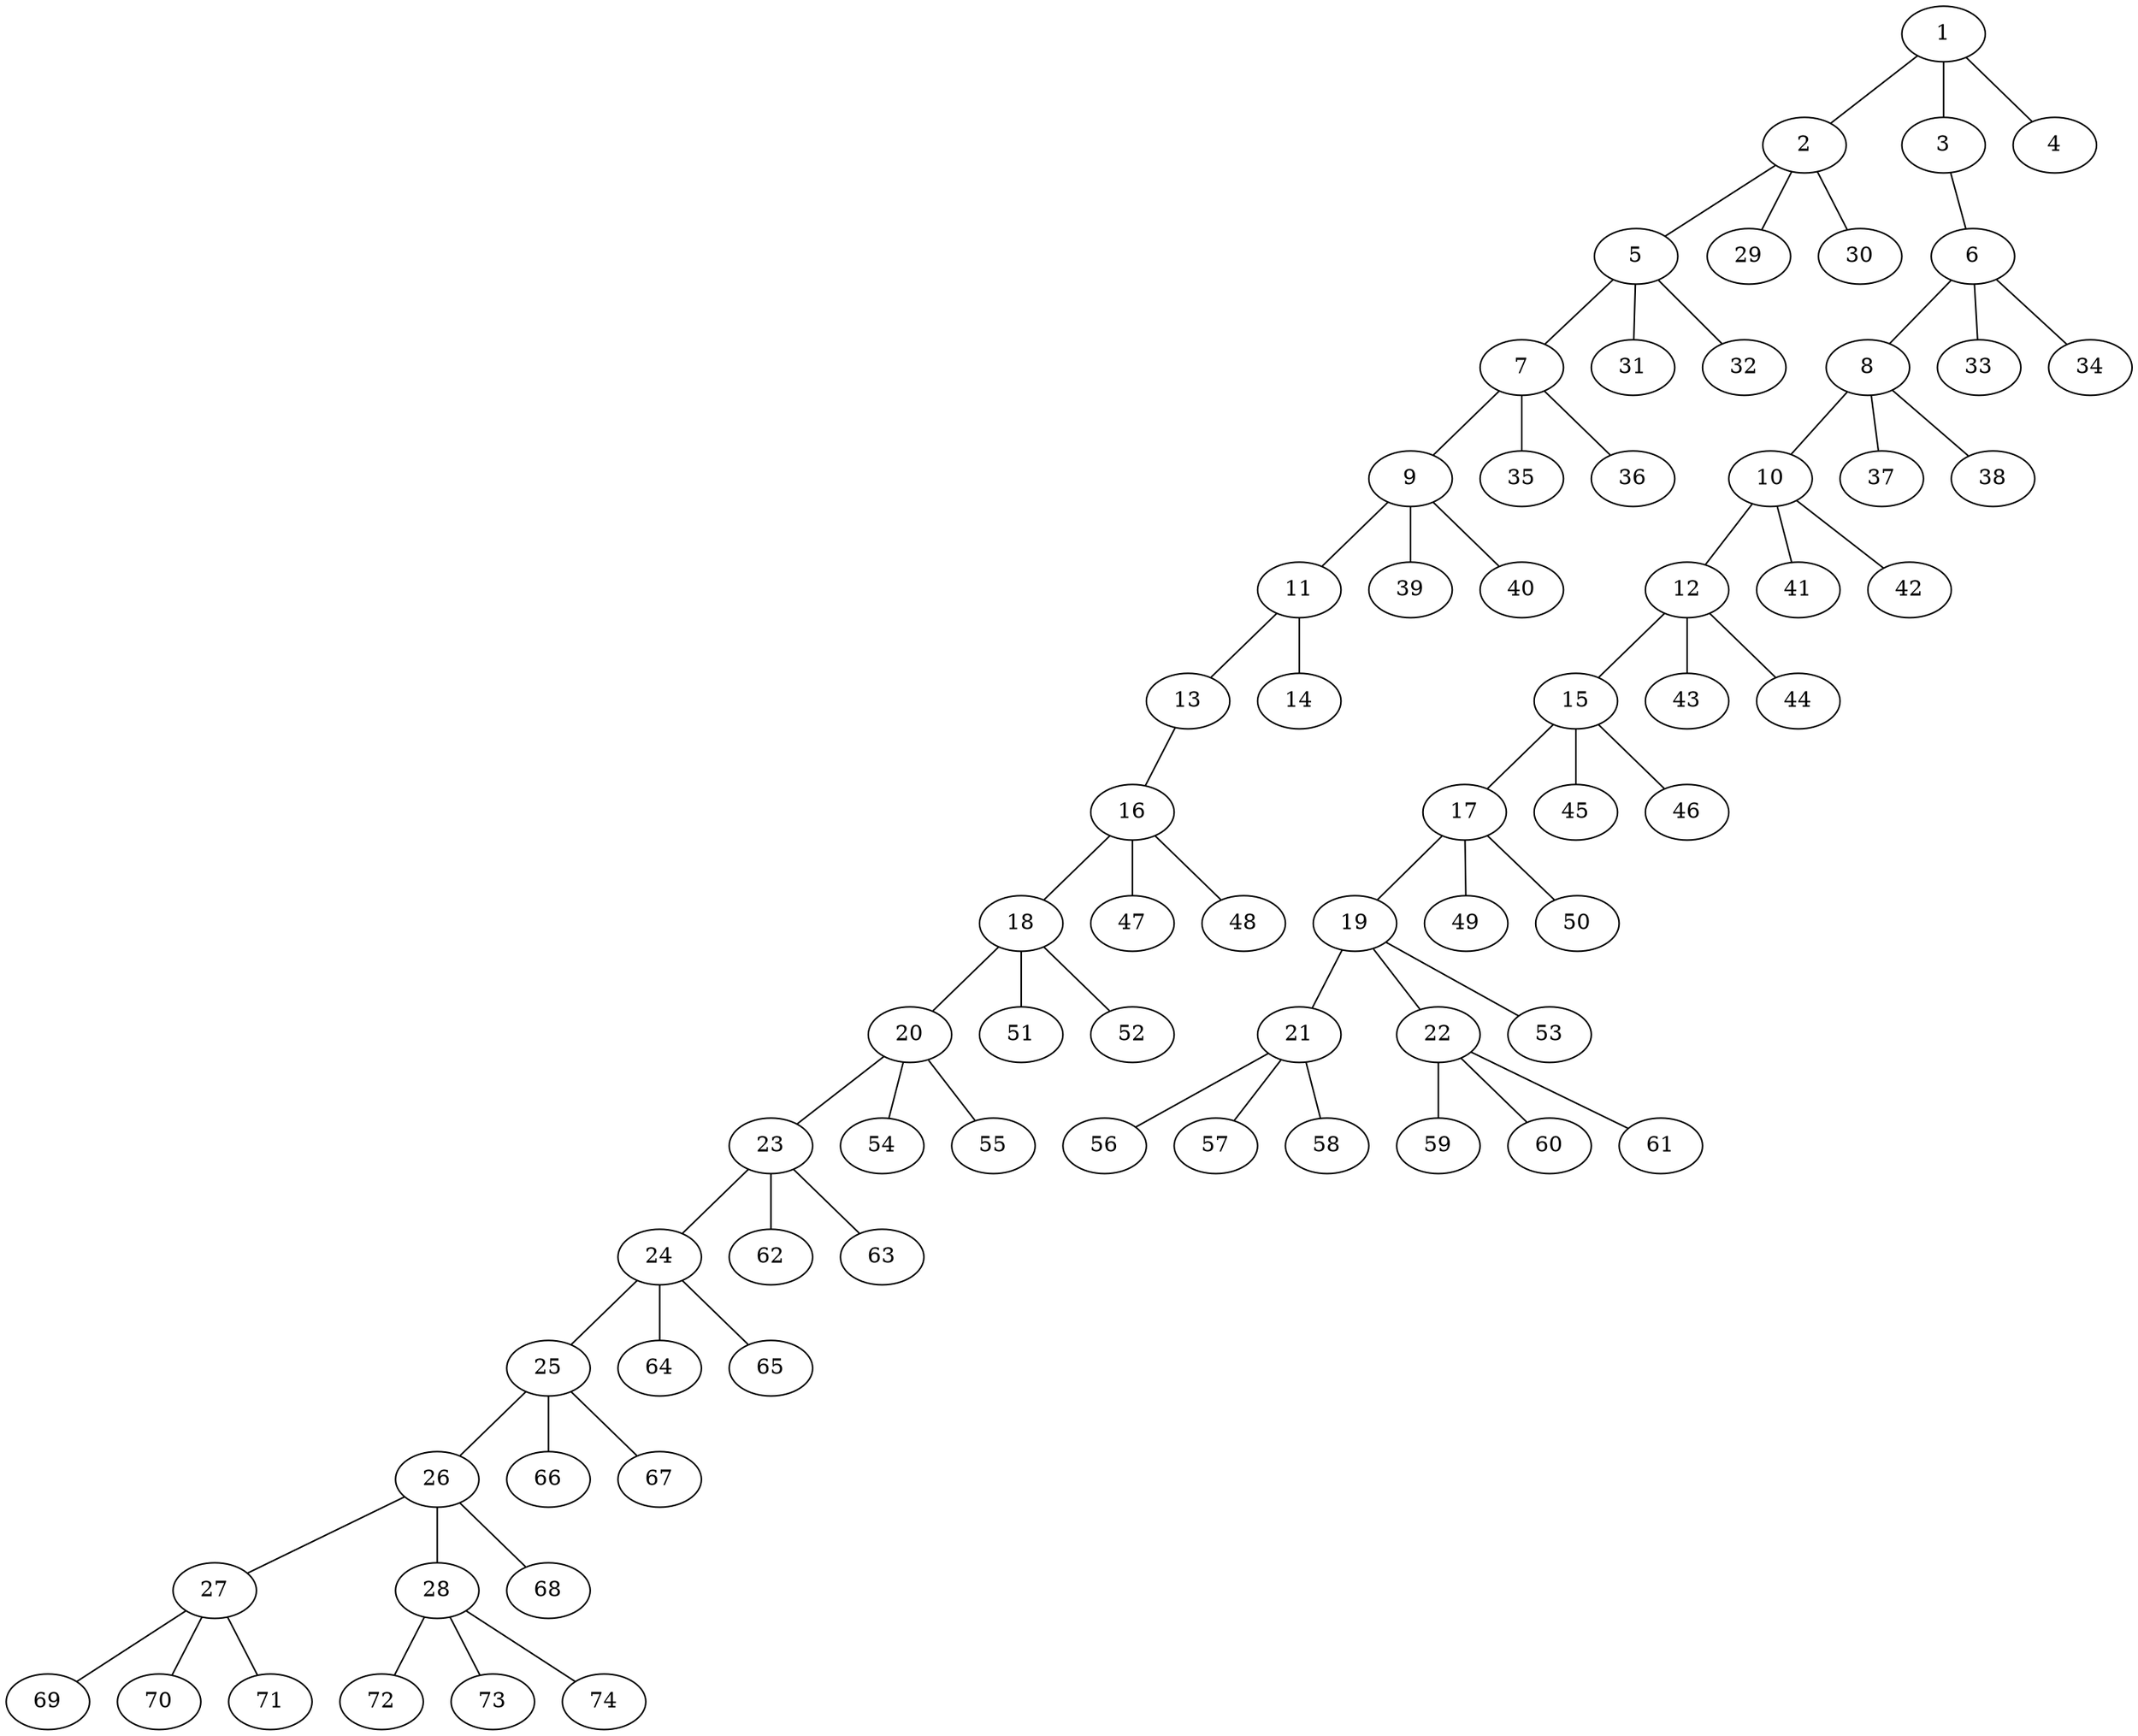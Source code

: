 graph molecule_2324 {
	1	 [chem=C];
	2	 [chem=C];
	1 -- 2	 [valence=1];
	3	 [chem=O];
	1 -- 3	 [valence=1];
	4	 [chem=O];
	1 -- 4	 [valence=2];
	5	 [chem=C];
	2 -- 5	 [valence=1];
	29	 [chem=H];
	2 -- 29	 [valence=1];
	30	 [chem=H];
	2 -- 30	 [valence=1];
	6	 [chem=C];
	3 -- 6	 [valence=1];
	7	 [chem=C];
	5 -- 7	 [valence=1];
	31	 [chem=H];
	5 -- 31	 [valence=1];
	32	 [chem=H];
	5 -- 32	 [valence=1];
	8	 [chem=C];
	6 -- 8	 [valence=1];
	33	 [chem=H];
	6 -- 33	 [valence=1];
	34	 [chem=H];
	6 -- 34	 [valence=1];
	9	 [chem=C];
	7 -- 9	 [valence=1];
	35	 [chem=H];
	7 -- 35	 [valence=1];
	36	 [chem=H];
	7 -- 36	 [valence=1];
	10	 [chem=C];
	8 -- 10	 [valence=1];
	37	 [chem=H];
	8 -- 37	 [valence=1];
	38	 [chem=H];
	8 -- 38	 [valence=1];
	11	 [chem=C];
	9 -- 11	 [valence=1];
	39	 [chem=H];
	9 -- 39	 [valence=1];
	40	 [chem=H];
	9 -- 40	 [valence=1];
	12	 [chem=C];
	10 -- 12	 [valence=1];
	41	 [chem=H];
	10 -- 41	 [valence=1];
	42	 [chem=H];
	10 -- 42	 [valence=1];
	13	 [chem=O];
	11 -- 13	 [valence=1];
	14	 [chem=O];
	11 -- 14	 [valence=2];
	15	 [chem=C];
	12 -- 15	 [valence=1];
	43	 [chem=H];
	12 -- 43	 [valence=1];
	44	 [chem=H];
	12 -- 44	 [valence=1];
	16	 [chem=C];
	13 -- 16	 [valence=1];
	17	 [chem=C];
	15 -- 17	 [valence=1];
	45	 [chem=H];
	15 -- 45	 [valence=1];
	46	 [chem=H];
	15 -- 46	 [valence=1];
	18	 [chem=C];
	16 -- 18	 [valence=1];
	47	 [chem=H];
	16 -- 47	 [valence=1];
	48	 [chem=H];
	16 -- 48	 [valence=1];
	19	 [chem=C];
	17 -- 19	 [valence=1];
	49	 [chem=H];
	17 -- 49	 [valence=1];
	50	 [chem=H];
	17 -- 50	 [valence=1];
	20	 [chem=C];
	18 -- 20	 [valence=1];
	51	 [chem=H];
	18 -- 51	 [valence=1];
	52	 [chem=H];
	18 -- 52	 [valence=1];
	21	 [chem=C];
	19 -- 21	 [valence=1];
	22	 [chem=C];
	19 -- 22	 [valence=1];
	53	 [chem=H];
	19 -- 53	 [valence=1];
	23	 [chem=C];
	20 -- 23	 [valence=1];
	54	 [chem=H];
	20 -- 54	 [valence=1];
	55	 [chem=H];
	20 -- 55	 [valence=1];
	56	 [chem=H];
	21 -- 56	 [valence=1];
	57	 [chem=H];
	21 -- 57	 [valence=1];
	58	 [chem=H];
	21 -- 58	 [valence=1];
	59	 [chem=H];
	22 -- 59	 [valence=1];
	60	 [chem=H];
	22 -- 60	 [valence=1];
	61	 [chem=H];
	22 -- 61	 [valence=1];
	24	 [chem=C];
	23 -- 24	 [valence=1];
	62	 [chem=H];
	23 -- 62	 [valence=1];
	63	 [chem=H];
	23 -- 63	 [valence=1];
	25	 [chem=C];
	24 -- 25	 [valence=1];
	64	 [chem=H];
	24 -- 64	 [valence=1];
	65	 [chem=H];
	24 -- 65	 [valence=1];
	26	 [chem=C];
	25 -- 26	 [valence=1];
	66	 [chem=H];
	25 -- 66	 [valence=1];
	67	 [chem=H];
	25 -- 67	 [valence=1];
	27	 [chem=C];
	26 -- 27	 [valence=1];
	28	 [chem=C];
	26 -- 28	 [valence=1];
	68	 [chem=H];
	26 -- 68	 [valence=1];
	69	 [chem=H];
	27 -- 69	 [valence=1];
	70	 [chem=H];
	27 -- 70	 [valence=1];
	71	 [chem=H];
	27 -- 71	 [valence=1];
	72	 [chem=H];
	28 -- 72	 [valence=1];
	73	 [chem=H];
	28 -- 73	 [valence=1];
	74	 [chem=H];
	28 -- 74	 [valence=1];
}
